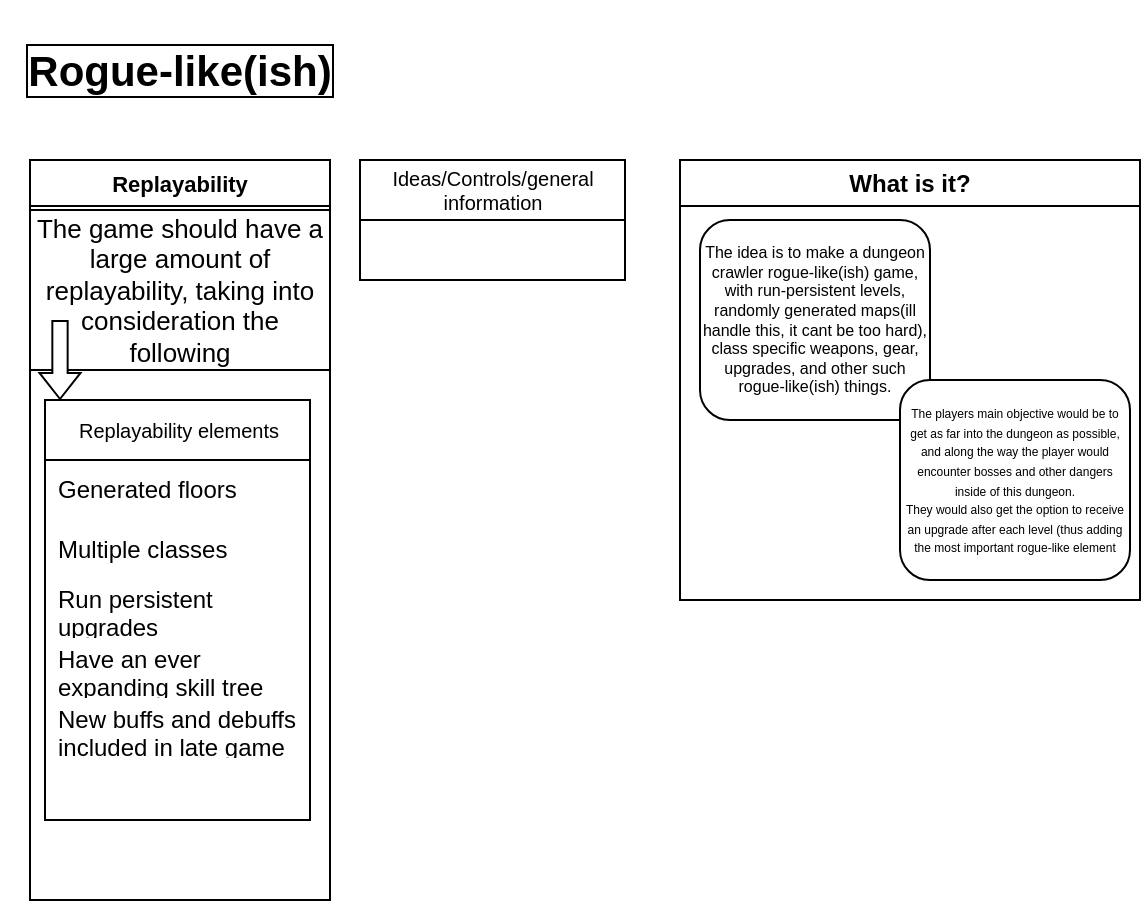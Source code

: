 <mxfile version="22.0.8" type="github">
  <diagram name="Page-1" id="UqBkJizWmmfB_0PGB-_P">
    <mxGraphModel dx="767" dy="306" grid="1" gridSize="10" guides="1" tooltips="1" connect="1" arrows="1" fold="1" page="1" pageScale="1" pageWidth="850" pageHeight="1100" math="0" shadow="0">
      <root>
        <mxCell id="0" />
        <mxCell id="1" parent="0" />
        <mxCell id="dO8svos2LEMkDAMB7f7Z-1" value="Rogue-like(ish)" style="text;strokeColor=none;fillColor=none;align=center;verticalAlign=middle;rounded=0;fontSize=21;fontStyle=1;labelBorderColor=default;labelBackgroundColor=default;whiteSpace=wrap;html=1;" parent="1" vertex="1">
          <mxGeometry width="180" height="70" as="geometry" />
        </mxCell>
        <mxCell id="dO8svos2LEMkDAMB7f7Z-2" value="What is it?" style="swimlane;whiteSpace=wrap;html=1;" parent="1" vertex="1">
          <mxGeometry x="340" y="80" width="230" height="220" as="geometry">
            <mxRectangle x="340" y="80" width="140" height="30" as="alternateBounds" />
          </mxGeometry>
        </mxCell>
        <mxCell id="dO8svos2LEMkDAMB7f7Z-6" value="The idea is to make a dungeon crawler rogue-like(ish) game, with run-persistent levels, randomly generated maps(ill handle this, it cant be too hard), class specific weapons, gear, upgrades, and other such rogue-like(ish) things." style="rounded=1;whiteSpace=wrap;html=1;fontSize=8;" parent="dO8svos2LEMkDAMB7f7Z-2" vertex="1">
          <mxGeometry x="10" y="30" width="115" height="100" as="geometry" />
        </mxCell>
        <mxCell id="dO8svos2LEMkDAMB7f7Z-7" value="&lt;font style=&quot;font-size: 6px;&quot;&gt;The players main objective would be to get as far into the dungeon as possible, and along the way the player would encounter bosses and other dangers inside of this dungeon.&lt;br&gt;They would also get the option to receive an upgrade after each level (thus adding the most important rogue-like element&lt;/font&gt;" style="rounded=1;whiteSpace=wrap;html=1;fontSize=8;" parent="dO8svos2LEMkDAMB7f7Z-2" vertex="1">
          <mxGeometry x="110" y="110" width="115" height="100" as="geometry" />
        </mxCell>
        <mxCell id="dO8svos2LEMkDAMB7f7Z-9" value="Replayability" style="swimlane;whiteSpace=wrap;html=1;fontSize=11;startSize=23;" parent="1" vertex="1">
          <mxGeometry x="15" y="80" width="150" height="370" as="geometry">
            <mxRectangle x="15" y="80" width="155" height="20" as="alternateBounds" />
          </mxGeometry>
        </mxCell>
        <mxCell id="j2PbD-3YE8Rhm5KDEGp--5" value="&lt;font style=&quot;font-size: 13px;&quot;&gt;The game should have a large amount of replayability, taking into consideration the following&lt;br style=&quot;font-size: 13px;&quot;&gt;&lt;/font&gt;" style="rounded=0;whiteSpace=wrap;html=1;fontSize=13;" parent="dO8svos2LEMkDAMB7f7Z-9" vertex="1">
          <mxGeometry y="25" width="150" height="80" as="geometry" />
        </mxCell>
        <mxCell id="j2PbD-3YE8Rhm5KDEGp--7" value="" style="shape=flexArrow;endArrow=classic;html=1;rounded=0;fillColor=default;strokeWidth=1;endWidth=11.852;endSize=4.02;width=7.654;" parent="dO8svos2LEMkDAMB7f7Z-9" edge="1">
          <mxGeometry width="50" height="50" relative="1" as="geometry">
            <mxPoint x="15" y="80" as="sourcePoint" />
            <mxPoint x="15" y="120" as="targetPoint" />
          </mxGeometry>
        </mxCell>
        <mxCell id="j2PbD-3YE8Rhm5KDEGp--8" value="&lt;font style=&quot;font-size: 10px;&quot;&gt;Replayability elements&lt;/font&gt;" style="swimlane;fontStyle=0;childLayout=stackLayout;horizontal=1;startSize=30;horizontalStack=0;resizeParent=1;resizeParentMax=0;resizeLast=0;collapsible=1;marginBottom=0;whiteSpace=wrap;html=1;fontSize=10;" parent="dO8svos2LEMkDAMB7f7Z-9" vertex="1">
          <mxGeometry x="7.5" y="120" width="132.5" height="210" as="geometry">
            <mxRectangle x="7.5" y="120" width="135" height="30" as="alternateBounds" />
          </mxGeometry>
        </mxCell>
        <mxCell id="j2PbD-3YE8Rhm5KDEGp--9" value="Generated floors" style="text;strokeColor=none;fillColor=none;align=left;verticalAlign=middle;spacingLeft=4;spacingRight=4;overflow=hidden;points=[[0,0.5],[1,0.5]];portConstraint=eastwest;rotatable=0;whiteSpace=wrap;html=1;" parent="j2PbD-3YE8Rhm5KDEGp--8" vertex="1">
          <mxGeometry y="30" width="132.5" height="30" as="geometry" />
        </mxCell>
        <mxCell id="j2PbD-3YE8Rhm5KDEGp--10" value="Multiple classes" style="text;strokeColor=none;fillColor=none;align=left;verticalAlign=middle;spacingLeft=4;spacingRight=4;overflow=hidden;points=[[0,0.5],[1,0.5]];portConstraint=eastwest;rotatable=0;whiteSpace=wrap;html=1;" parent="j2PbD-3YE8Rhm5KDEGp--8" vertex="1">
          <mxGeometry y="60" width="132.5" height="30" as="geometry" />
        </mxCell>
        <mxCell id="j2PbD-3YE8Rhm5KDEGp--11" value="Run persistent upgrades" style="text;strokeColor=none;fillColor=none;align=left;verticalAlign=middle;spacingLeft=4;spacingRight=4;overflow=hidden;points=[[0,0.5],[1,0.5]];portConstraint=eastwest;rotatable=0;whiteSpace=wrap;html=1;" parent="j2PbD-3YE8Rhm5KDEGp--8" vertex="1">
          <mxGeometry y="90" width="132.5" height="30" as="geometry" />
        </mxCell>
        <mxCell id="K59aDgIXz46Z20-zy-cG-13" value="Have an ever expanding skill tree" style="text;strokeColor=none;fillColor=none;align=left;verticalAlign=middle;spacingLeft=4;spacingRight=4;overflow=hidden;points=[[0,0.5],[1,0.5]];portConstraint=eastwest;rotatable=0;whiteSpace=wrap;html=1;" parent="j2PbD-3YE8Rhm5KDEGp--8" vertex="1">
          <mxGeometry y="120" width="132.5" height="30" as="geometry" />
        </mxCell>
        <mxCell id="K59aDgIXz46Z20-zy-cG-14" value="New buffs and debuffs included in late game" style="text;strokeColor=none;fillColor=none;align=left;verticalAlign=middle;spacingLeft=4;spacingRight=4;overflow=hidden;points=[[0,0.5],[1,0.5]];portConstraint=eastwest;rotatable=0;whiteSpace=wrap;html=1;" parent="j2PbD-3YE8Rhm5KDEGp--8" vertex="1">
          <mxGeometry y="150" width="132.5" height="30" as="geometry" />
        </mxCell>
        <mxCell id="K59aDgIXz46Z20-zy-cG-15" style="text;strokeColor=none;fillColor=none;align=left;verticalAlign=middle;spacingLeft=4;spacingRight=4;overflow=hidden;points=[[0,0.5],[1,0.5]];portConstraint=eastwest;rotatable=0;whiteSpace=wrap;html=1;" parent="j2PbD-3YE8Rhm5KDEGp--8" vertex="1">
          <mxGeometry y="180" width="132.5" height="30" as="geometry" />
        </mxCell>
        <mxCell id="GjtOVTq6Wxr_4f96uOEf-1" value="Ideas/Controls/general information" style="swimlane;fontStyle=0;childLayout=stackLayout;horizontal=1;startSize=30;horizontalStack=0;resizeParent=1;resizeParentMax=0;resizeLast=0;collapsible=1;marginBottom=0;whiteSpace=wrap;html=1;fontSize=10;" parent="1" vertex="1">
          <mxGeometry x="180" y="80" width="132.5" height="60" as="geometry">
            <mxRectangle x="7.5" y="120" width="135" height="30" as="alternateBounds" />
          </mxGeometry>
        </mxCell>
        <mxCell id="GjtOVTq6Wxr_4f96uOEf-7" style="text;strokeColor=none;fillColor=none;align=left;verticalAlign=middle;spacingLeft=4;spacingRight=4;overflow=hidden;points=[[0,0.5],[1,0.5]];portConstraint=eastwest;rotatable=0;whiteSpace=wrap;html=1;" parent="GjtOVTq6Wxr_4f96uOEf-1" vertex="1">
          <mxGeometry y="30" width="132.5" height="30" as="geometry" />
        </mxCell>
      </root>
    </mxGraphModel>
  </diagram>
</mxfile>
